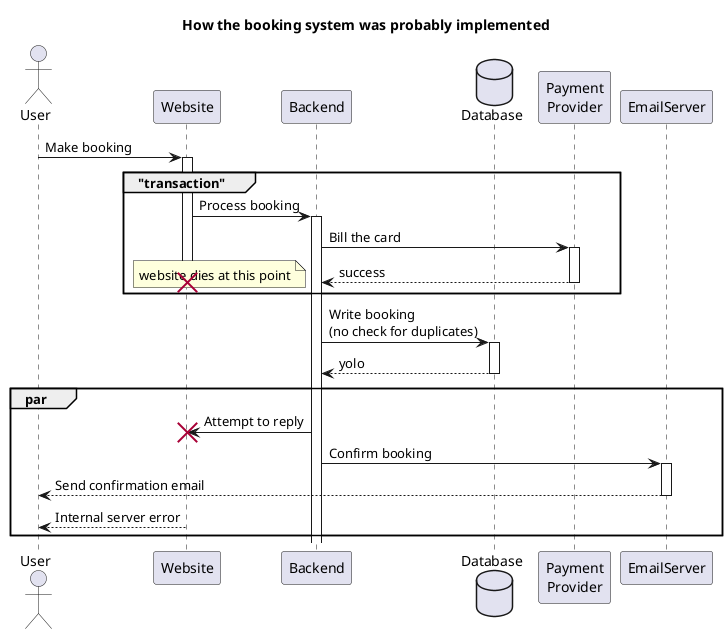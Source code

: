 @startuml  overview

title How the booking system was probably implemented
actor User 
autoactivate on
User -> Website: Make booking 
group "transaction"
Website -> Backend: Process booking
database Database
participant "Payment\nProvider" as Provider 
Backend -> Provider: Bill the card 
return success
note left: website dies at this point
destroy Website
end
Backend -> Database: Write booking \n(no check for duplicates) 
return yolo
par 
Backend -> Website !! : Attempt to reply
Backend -> EmailServer: Confirm booking
EmailServer --> User: Send confirmation email 
Website --> User: Internal server error
end

@enduml